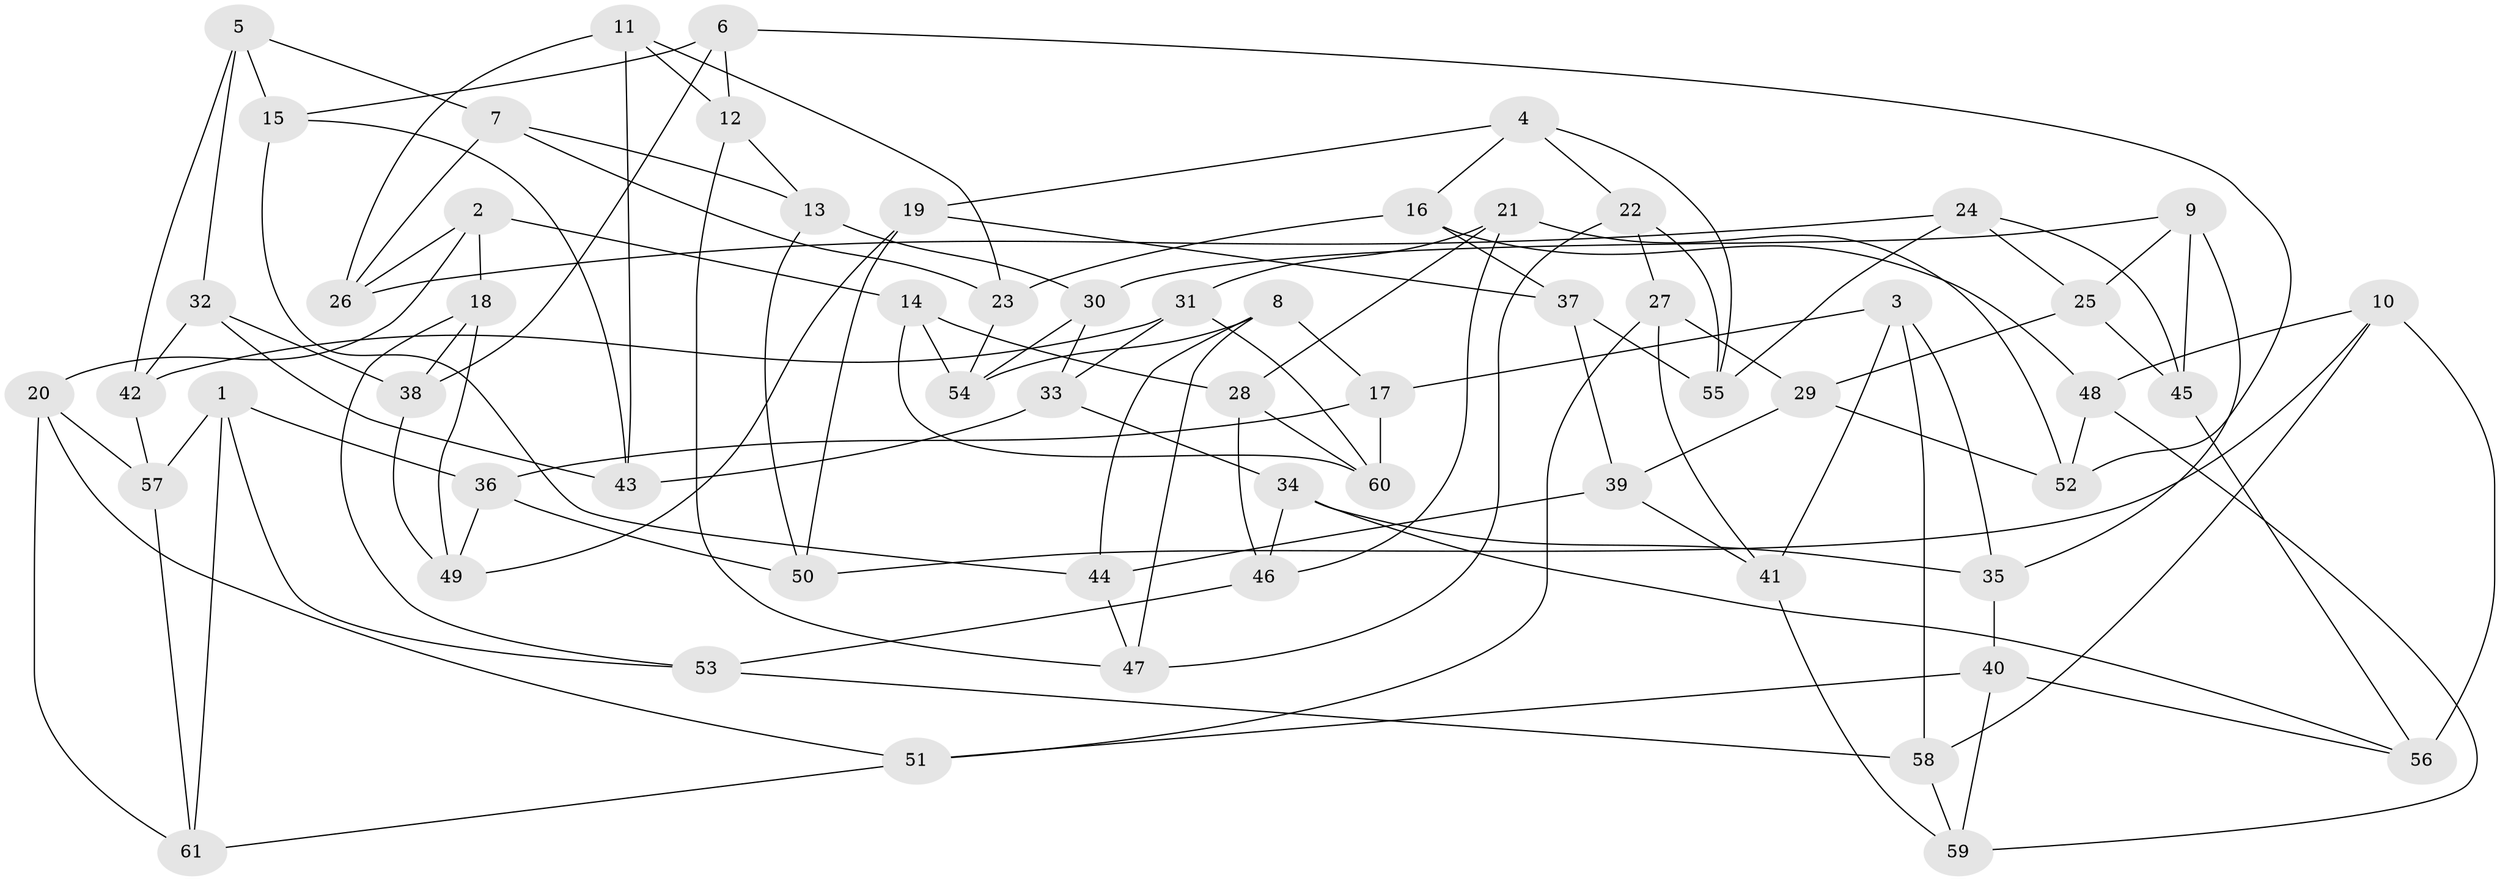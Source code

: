 // coarse degree distribution, {3: 0.2777777777777778, 2: 0.05555555555555555, 4: 0.3888888888888889, 6: 0.1111111111111111, 5: 0.1388888888888889, 13: 0.027777777777777776}
// Generated by graph-tools (version 1.1) at 2025/01/03/04/25 22:01:37]
// undirected, 61 vertices, 122 edges
graph export_dot {
graph [start="1"]
  node [color=gray90,style=filled];
  1;
  2;
  3;
  4;
  5;
  6;
  7;
  8;
  9;
  10;
  11;
  12;
  13;
  14;
  15;
  16;
  17;
  18;
  19;
  20;
  21;
  22;
  23;
  24;
  25;
  26;
  27;
  28;
  29;
  30;
  31;
  32;
  33;
  34;
  35;
  36;
  37;
  38;
  39;
  40;
  41;
  42;
  43;
  44;
  45;
  46;
  47;
  48;
  49;
  50;
  51;
  52;
  53;
  54;
  55;
  56;
  57;
  58;
  59;
  60;
  61;
  1 -- 36;
  1 -- 53;
  1 -- 57;
  1 -- 61;
  2 -- 14;
  2 -- 18;
  2 -- 20;
  2 -- 26;
  3 -- 41;
  3 -- 35;
  3 -- 17;
  3 -- 58;
  4 -- 16;
  4 -- 19;
  4 -- 22;
  4 -- 55;
  5 -- 42;
  5 -- 15;
  5 -- 32;
  5 -- 7;
  6 -- 52;
  6 -- 15;
  6 -- 38;
  6 -- 12;
  7 -- 13;
  7 -- 26;
  7 -- 23;
  8 -- 54;
  8 -- 47;
  8 -- 17;
  8 -- 44;
  9 -- 25;
  9 -- 45;
  9 -- 30;
  9 -- 35;
  10 -- 56;
  10 -- 48;
  10 -- 50;
  10 -- 58;
  11 -- 26;
  11 -- 43;
  11 -- 23;
  11 -- 12;
  12 -- 47;
  12 -- 13;
  13 -- 50;
  13 -- 30;
  14 -- 60;
  14 -- 54;
  14 -- 28;
  15 -- 43;
  15 -- 44;
  16 -- 37;
  16 -- 48;
  16 -- 23;
  17 -- 36;
  17 -- 60;
  18 -- 38;
  18 -- 49;
  18 -- 53;
  19 -- 49;
  19 -- 50;
  19 -- 37;
  20 -- 51;
  20 -- 61;
  20 -- 57;
  21 -- 46;
  21 -- 31;
  21 -- 52;
  21 -- 28;
  22 -- 27;
  22 -- 55;
  22 -- 47;
  23 -- 54;
  24 -- 55;
  24 -- 45;
  24 -- 25;
  24 -- 26;
  25 -- 45;
  25 -- 29;
  27 -- 51;
  27 -- 29;
  27 -- 41;
  28 -- 46;
  28 -- 60;
  29 -- 52;
  29 -- 39;
  30 -- 54;
  30 -- 33;
  31 -- 60;
  31 -- 42;
  31 -- 33;
  32 -- 43;
  32 -- 42;
  32 -- 38;
  33 -- 34;
  33 -- 43;
  34 -- 35;
  34 -- 46;
  34 -- 56;
  35 -- 40;
  36 -- 49;
  36 -- 50;
  37 -- 55;
  37 -- 39;
  38 -- 49;
  39 -- 44;
  39 -- 41;
  40 -- 59;
  40 -- 51;
  40 -- 56;
  41 -- 59;
  42 -- 57;
  44 -- 47;
  45 -- 56;
  46 -- 53;
  48 -- 52;
  48 -- 59;
  51 -- 61;
  53 -- 58;
  57 -- 61;
  58 -- 59;
}
